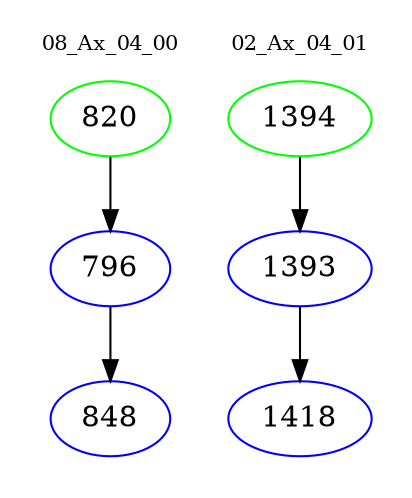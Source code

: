 digraph{
subgraph cluster_0 {
color = white
label = "08_Ax_04_00";
fontsize=10;
T0_820 [label="820", color="green"]
T0_820 -> T0_796 [color="black"]
T0_796 [label="796", color="blue"]
T0_796 -> T0_848 [color="black"]
T0_848 [label="848", color="blue"]
}
subgraph cluster_1 {
color = white
label = "02_Ax_04_01";
fontsize=10;
T1_1394 [label="1394", color="green"]
T1_1394 -> T1_1393 [color="black"]
T1_1393 [label="1393", color="blue"]
T1_1393 -> T1_1418 [color="black"]
T1_1418 [label="1418", color="blue"]
}
}
